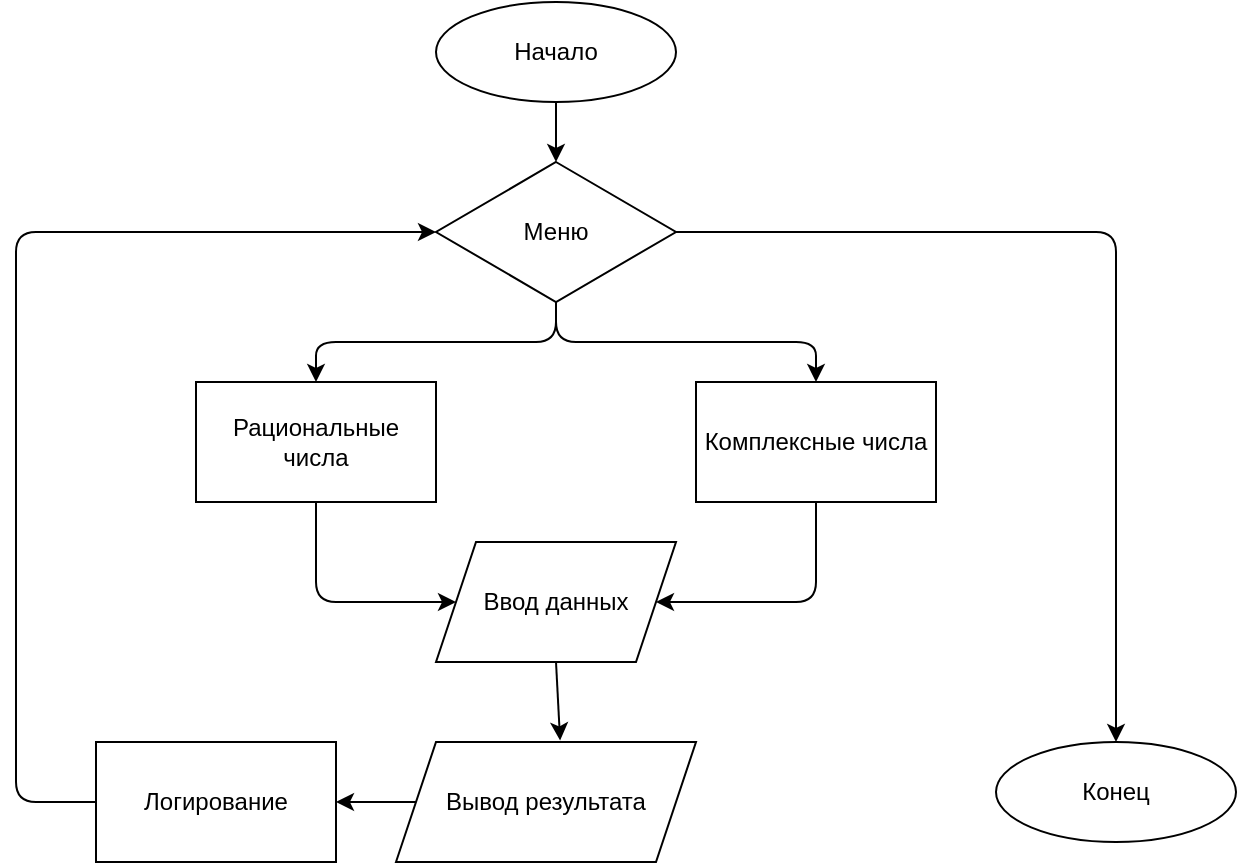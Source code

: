 <mxfile>
    <diagram id="nhFQo19kwdqTwZob5rYX" name="Page-1">
        <mxGraphModel dx="820" dy="498" grid="1" gridSize="10" guides="1" tooltips="1" connect="1" arrows="1" fold="1" page="1" pageScale="1" pageWidth="827" pageHeight="1169" math="0" shadow="0">
            <root>
                <mxCell id="0"/>
                <mxCell id="1" parent="0"/>
                <mxCell id="2" value="Начало" style="ellipse;whiteSpace=wrap;html=1;" vertex="1" parent="1">
                    <mxGeometry x="260" y="20" width="120" height="50" as="geometry"/>
                </mxCell>
                <mxCell id="4" value="" style="endArrow=classic;html=1;exitX=0.5;exitY=1;exitDx=0;exitDy=0;entryX=0.5;entryY=0;entryDx=0;entryDy=0;" edge="1" parent="1" source="2" target="24">
                    <mxGeometry width="50" height="50" relative="1" as="geometry">
                        <mxPoint x="390" y="280" as="sourcePoint"/>
                        <mxPoint x="320" y="100" as="targetPoint"/>
                    </mxGeometry>
                </mxCell>
                <mxCell id="5" value="Рациональные числа" style="rounded=0;whiteSpace=wrap;html=1;" vertex="1" parent="1">
                    <mxGeometry x="140" y="210" width="120" height="60" as="geometry"/>
                </mxCell>
                <mxCell id="6" value="Комплексные числа" style="rounded=0;whiteSpace=wrap;html=1;" vertex="1" parent="1">
                    <mxGeometry x="390" y="210" width="120" height="60" as="geometry"/>
                </mxCell>
                <mxCell id="7" value="" style="endArrow=classic;html=1;exitX=0.5;exitY=1;exitDx=0;exitDy=0;entryX=0.5;entryY=0;entryDx=0;entryDy=0;" edge="1" parent="1" target="5">
                    <mxGeometry width="50" height="50" relative="1" as="geometry">
                        <mxPoint x="320" y="160" as="sourcePoint"/>
                        <mxPoint x="440" y="230" as="targetPoint"/>
                        <Array as="points">
                            <mxPoint x="320" y="190"/>
                            <mxPoint x="200" y="190"/>
                        </Array>
                    </mxGeometry>
                </mxCell>
                <mxCell id="8" value="" style="endArrow=classic;html=1;exitX=0.5;exitY=1;exitDx=0;exitDy=0;entryX=0.5;entryY=0;entryDx=0;entryDy=0;" edge="1" parent="1" target="6">
                    <mxGeometry width="50" height="50" relative="1" as="geometry">
                        <mxPoint x="320" y="160" as="sourcePoint"/>
                        <mxPoint x="440" y="230" as="targetPoint"/>
                        <Array as="points">
                            <mxPoint x="320" y="190"/>
                            <mxPoint x="450" y="190"/>
                        </Array>
                    </mxGeometry>
                </mxCell>
                <mxCell id="9" value="Ввод данных" style="shape=parallelogram;perimeter=parallelogramPerimeter;whiteSpace=wrap;html=1;fixedSize=1;" vertex="1" parent="1">
                    <mxGeometry x="260" y="290" width="120" height="60" as="geometry"/>
                </mxCell>
                <mxCell id="10" value="" style="endArrow=classic;html=1;exitX=0.5;exitY=1;exitDx=0;exitDy=0;entryX=0;entryY=0.5;entryDx=0;entryDy=0;" edge="1" parent="1" source="5" target="9">
                    <mxGeometry width="50" height="50" relative="1" as="geometry">
                        <mxPoint x="390" y="280" as="sourcePoint"/>
                        <mxPoint x="440" y="230" as="targetPoint"/>
                        <Array as="points">
                            <mxPoint x="200" y="320"/>
                        </Array>
                    </mxGeometry>
                </mxCell>
                <mxCell id="11" value="" style="endArrow=classic;html=1;exitX=0.5;exitY=1;exitDx=0;exitDy=0;entryX=1;entryY=0.5;entryDx=0;entryDy=0;" edge="1" parent="1" source="6" target="9">
                    <mxGeometry width="50" height="50" relative="1" as="geometry">
                        <mxPoint x="390" y="280" as="sourcePoint"/>
                        <mxPoint x="440" y="230" as="targetPoint"/>
                        <Array as="points">
                            <mxPoint x="450" y="320"/>
                        </Array>
                    </mxGeometry>
                </mxCell>
                <mxCell id="15" value="Логирование" style="rounded=0;whiteSpace=wrap;html=1;" vertex="1" parent="1">
                    <mxGeometry x="90" y="390" width="120" height="60" as="geometry"/>
                </mxCell>
                <mxCell id="16" value="" style="endArrow=classic;html=1;exitX=0;exitY=0.5;exitDx=0;exitDy=0;entryX=0;entryY=0.5;entryDx=0;entryDy=0;" edge="1" parent="1" source="15" target="24">
                    <mxGeometry width="50" height="50" relative="1" as="geometry">
                        <mxPoint x="390" y="280" as="sourcePoint"/>
                        <mxPoint x="260" y="130" as="targetPoint"/>
                        <Array as="points">
                            <mxPoint x="50" y="420"/>
                            <mxPoint x="50" y="135"/>
                        </Array>
                    </mxGeometry>
                </mxCell>
                <mxCell id="18" value="Конец" style="ellipse;whiteSpace=wrap;html=1;" vertex="1" parent="1">
                    <mxGeometry x="540" y="390" width="120" height="50" as="geometry"/>
                </mxCell>
                <mxCell id="19" value="" style="endArrow=classic;html=1;exitX=1;exitY=0.5;exitDx=0;exitDy=0;entryX=0.5;entryY=0;entryDx=0;entryDy=0;" edge="1" parent="1" source="24" target="18">
                    <mxGeometry width="50" height="50" relative="1" as="geometry">
                        <mxPoint x="380" y="130" as="sourcePoint"/>
                        <mxPoint x="440" y="230" as="targetPoint"/>
                        <Array as="points">
                            <mxPoint x="600" y="135"/>
                        </Array>
                    </mxGeometry>
                </mxCell>
                <mxCell id="20" value="Вывод результата" style="shape=parallelogram;perimeter=parallelogramPerimeter;whiteSpace=wrap;html=1;fixedSize=1;" vertex="1" parent="1">
                    <mxGeometry x="240" y="390" width="150" height="60" as="geometry"/>
                </mxCell>
                <mxCell id="22" value="" style="endArrow=classic;html=1;exitX=0.5;exitY=1;exitDx=0;exitDy=0;entryX=0.547;entryY=-0.013;entryDx=0;entryDy=0;entryPerimeter=0;" edge="1" parent="1" source="9" target="20">
                    <mxGeometry width="50" height="50" relative="1" as="geometry">
                        <mxPoint x="390" y="280" as="sourcePoint"/>
                        <mxPoint x="440" y="230" as="targetPoint"/>
                    </mxGeometry>
                </mxCell>
                <mxCell id="23" value="" style="endArrow=classic;html=1;exitX=0;exitY=0.5;exitDx=0;exitDy=0;entryX=1;entryY=0.5;entryDx=0;entryDy=0;" edge="1" parent="1" source="20" target="15">
                    <mxGeometry width="50" height="50" relative="1" as="geometry">
                        <mxPoint x="390" y="280" as="sourcePoint"/>
                        <mxPoint x="440" y="230" as="targetPoint"/>
                    </mxGeometry>
                </mxCell>
                <mxCell id="24" value="Меню" style="rhombus;whiteSpace=wrap;html=1;" vertex="1" parent="1">
                    <mxGeometry x="260" y="100" width="120" height="70" as="geometry"/>
                </mxCell>
            </root>
        </mxGraphModel>
    </diagram>
</mxfile>